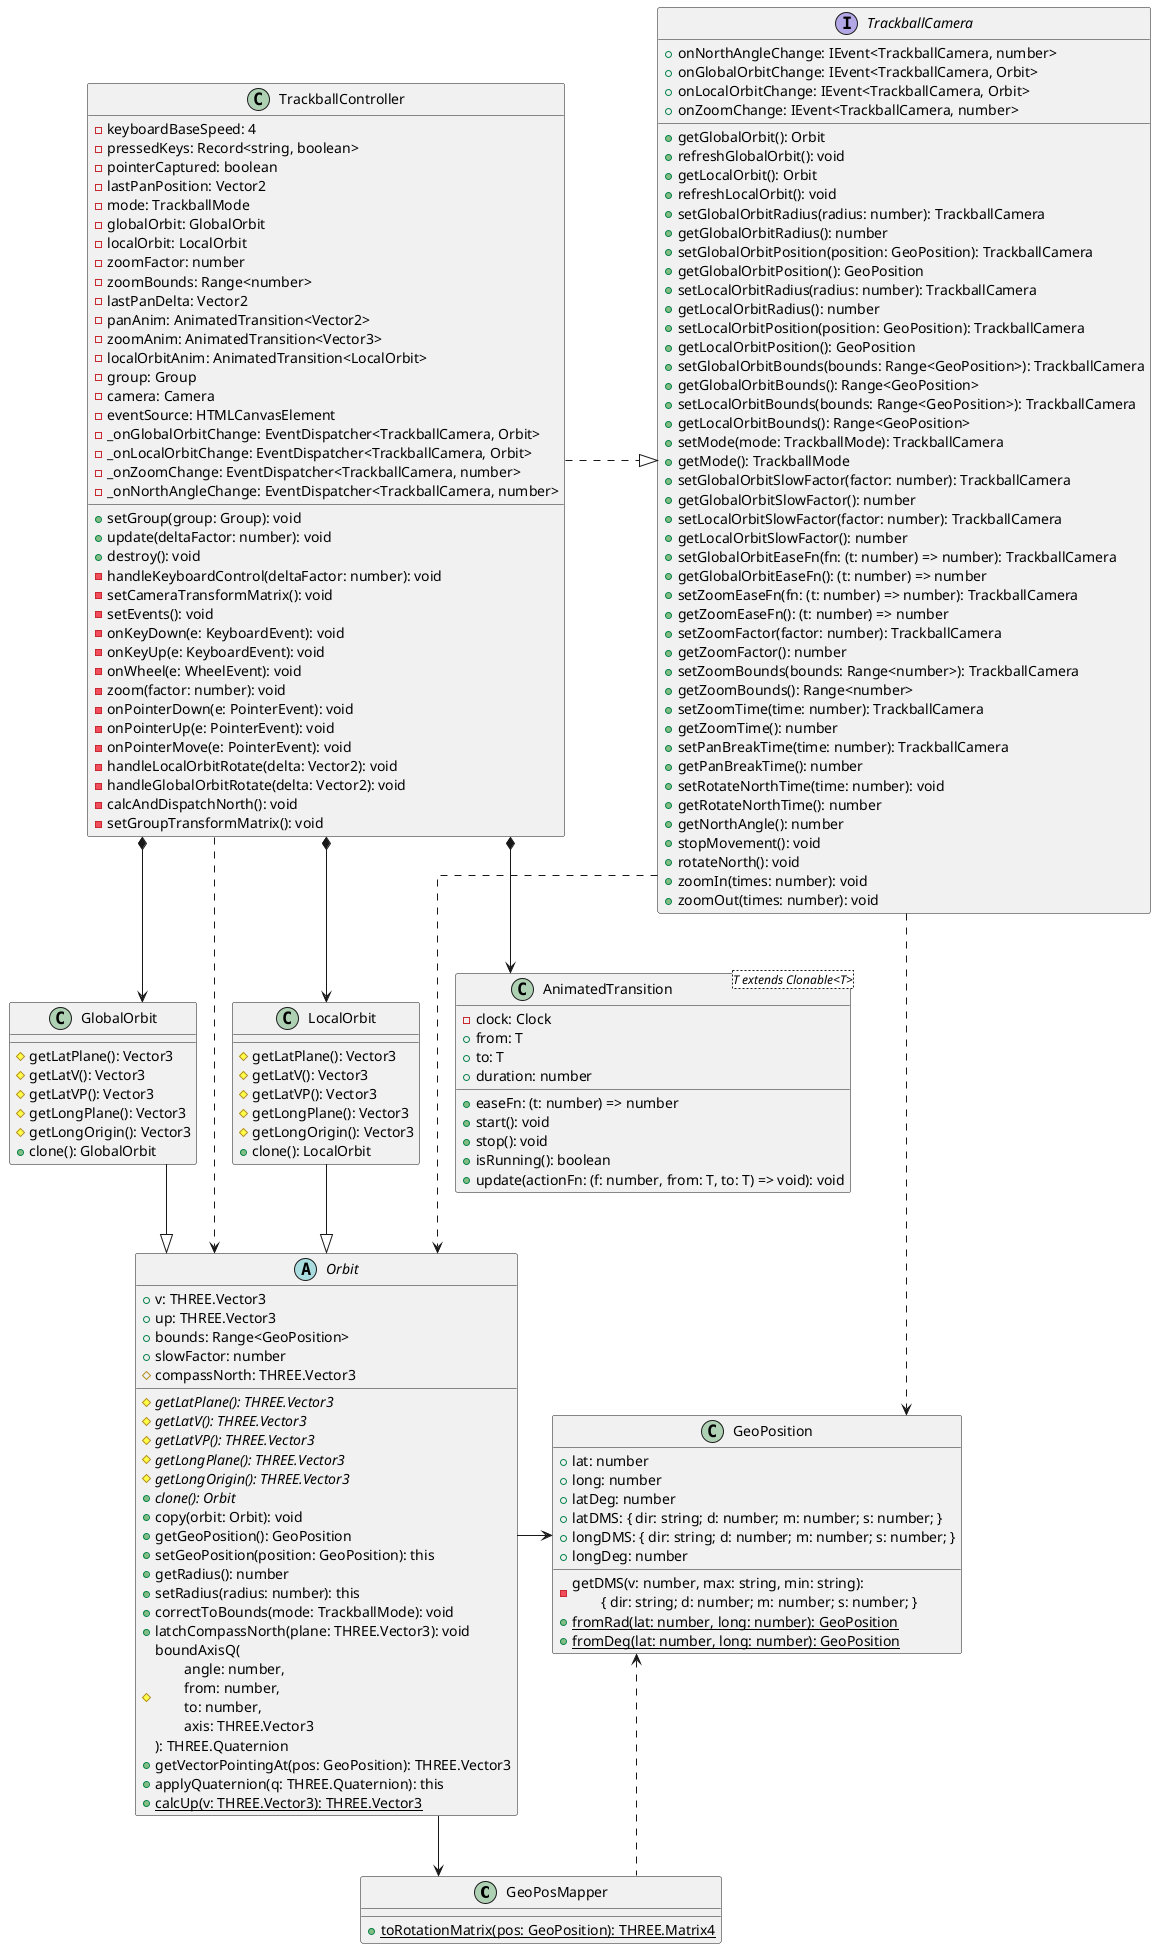 @startuml
skinparam Linetype ortho
class GeoPosMapper {
    +{static} toRotationMatrix(pos: GeoPosition): THREE.Matrix4
}

class GeoPosition {
    +lat: number
    +long: number
    +latDeg: number
    +latDMS: { dir: string; d: number; m: number; s: number; }
    +longDMS: { dir: string; d: number; m: number; s: number; }
    -getDMS(v: number, max: string, min: string):\n\t{ dir: string; d: number; m: number; s: number; }
    +longDeg: number
    +{static} fromRad(lat: number, long: number): GeoPosition
    +{static} fromDeg(lat: number, long: number): GeoPosition
}

abstract class Orbit {
    +v: THREE.Vector3
    +up: THREE.Vector3
    +bounds: Range<GeoPosition>
    +slowFactor: number
    #compassNorth: THREE.Vector3
    #{abstract} getLatPlane(): THREE.Vector3
    #{abstract} getLatV(): THREE.Vector3
    #{abstract} getLatVP(): THREE.Vector3
    #{abstract} getLongPlane(): THREE.Vector3
    #{abstract} getLongOrigin(): THREE.Vector3
    +{abstract} clone(): Orbit
    +copy(orbit: Orbit): void
    +getGeoPosition(): GeoPosition
    +setGeoPosition(position: GeoPosition): this
    +getRadius(): number
    +setRadius(radius: number): this
    +correctToBounds(mode: TrackballMode): void
    +latchCompassNorth(plane: THREE.Vector3): void
    #boundAxisQ(\n\tangle: number, \n\tfrom: number, \n\tto: number, \n\taxis: THREE.Vector3\n): THREE.Quaternion
    +getVectorPointingAt(pos: GeoPosition): THREE.Vector3
    +applyQuaternion(q: THREE.Quaternion): this
    +{static} calcUp(v: THREE.Vector3): THREE.Vector3
}

class GlobalOrbit {
    #getLatPlane(): Vector3
    #getLatV(): Vector3
    #getLatVP(): Vector3
    #getLongPlane(): Vector3
    #getLongOrigin(): Vector3
    +clone(): GlobalOrbit
}
class LocalOrbit  {
    #getLatPlane(): Vector3
    #getLatV(): Vector3
    #getLatVP(): Vector3
    #getLongPlane(): Vector3
    #getLongOrigin(): Vector3
    +clone(): LocalOrbit
}

class AnimatedTransition<T extends Clonable<T>> {
    -clock: Clock
    +from: T
    +to: T
    +duration: number
    +easeFn: (t: number) => number
    +start(): void
    +stop(): void
    +isRunning(): boolean
    +update(actionFn: (f: number, from: T, to: T) => void): void
}


interface TrackballCamera {
    +getGlobalOrbit(): Orbit
    +refreshGlobalOrbit(): void
    +getLocalOrbit(): Orbit
    +refreshLocalOrbit(): void
    +setGlobalOrbitRadius(radius: number): TrackballCamera
    +getGlobalOrbitRadius(): number
    +setGlobalOrbitPosition(position: GeoPosition): TrackballCamera
    +getGlobalOrbitPosition(): GeoPosition
    +setLocalOrbitRadius(radius: number): TrackballCamera
    +getLocalOrbitRadius(): number
    +setLocalOrbitPosition(position: GeoPosition): TrackballCamera
    +getLocalOrbitPosition(): GeoPosition
    +setGlobalOrbitBounds(bounds: Range<GeoPosition>): TrackballCamera
    +getGlobalOrbitBounds(): Range<GeoPosition>
    +setLocalOrbitBounds(bounds: Range<GeoPosition>): TrackballCamera
    +getLocalOrbitBounds(): Range<GeoPosition>
    +setMode(mode: TrackballMode): TrackballCamera
    +getMode(): TrackballMode
    +setGlobalOrbitSlowFactor(factor: number): TrackballCamera
    +getGlobalOrbitSlowFactor(): number
    +setLocalOrbitSlowFactor(factor: number): TrackballCamera
    +getLocalOrbitSlowFactor(): number
    +setGlobalOrbitEaseFn(fn: (t: number) => number): TrackballCamera
    +getGlobalOrbitEaseFn(): (t: number) => number
    +setZoomEaseFn(fn: (t: number) => number): TrackballCamera
    +getZoomEaseFn(): (t: number) => number
    +setZoomFactor(factor: number): TrackballCamera
    +getZoomFactor(): number
    +setZoomBounds(bounds: Range<number>): TrackballCamera
    +getZoomBounds(): Range<number>
    +setZoomTime(time: number): TrackballCamera
    +getZoomTime(): number
    +setPanBreakTime(time: number): TrackballCamera
    +getPanBreakTime(): number
    +setRotateNorthTime(time: number): void
    +getRotateNorthTime(): number
    +getNorthAngle(): number
    +stopMovement(): void
    +rotateNorth(): void
    +zoomIn(times: number): void
    +zoomOut(times: number): void
    +onNorthAngleChange: IEvent<TrackballCamera, number>
    +onGlobalOrbitChange: IEvent<TrackballCamera, Orbit>
    +onLocalOrbitChange: IEvent<TrackballCamera, Orbit>
    +onZoomChange: IEvent<TrackballCamera, number>
}

class TrackballController  {
    -keyboardBaseSpeed: 4
    -pressedKeys: Record<string, boolean>
    -pointerCaptured: boolean
    -lastPanPosition: Vector2
    -mode: TrackballMode
    -globalOrbit: GlobalOrbit
    -localOrbit: LocalOrbit
    -zoomFactor: number
    -zoomBounds: Range<number>
    -lastPanDelta: Vector2
    -panAnim: AnimatedTransition<Vector2>
    -zoomAnim: AnimatedTransition<Vector3>
    -localOrbitAnim: AnimatedTransition<LocalOrbit>
    -group: Group
    -camera: Camera
    -eventSource: HTMLCanvasElement
    +setGroup(group: Group): void
    +update(deltaFactor: number): void
    +destroy(): void
    -handleKeyboardControl(deltaFactor: number): void
    -setCameraTransformMatrix(): void
    -setEvents(): void
    -onKeyDown(e: KeyboardEvent): void
    -onKeyUp(e: KeyboardEvent): void
    -onWheel(e: WheelEvent): void
    -zoom(factor: number): void
    -onPointerDown(e: PointerEvent): void
    -onPointerUp(e: PointerEvent): void
    -onPointerMove(e: PointerEvent): void
    -handleLocalOrbitRotate(delta: Vector2): void
    -handleGlobalOrbitRotate(delta: Vector2): void
    -calcAndDispatchNorth(): void
    -setGroupTransformMatrix(): void
    -_onGlobalOrbitChange: EventDispatcher<TrackballCamera, Orbit>
    -_onLocalOrbitChange: EventDispatcher<TrackballCamera, Orbit>
    -_onZoomChange: EventDispatcher<TrackballCamera, number>
    -_onNorthAngleChange: EventDispatcher<TrackballCamera, number>
}

TrackballController .|> TrackballCamera

TrackballCamera ..> Orbit
TrackballCamera ...> GeoPosition

TrackballController *--> AnimatedTransition
TrackballController *--> LocalOrbit
TrackballController *--> GlobalOrbit
TrackballController ..> Orbit

Orbit --> GeoPosMapper
Orbit -> GeoPosition
GeoPosition <.. GeoPosMapper
LocalOrbit --|> Orbit
GlobalOrbit --|> Orbit
@enduml
